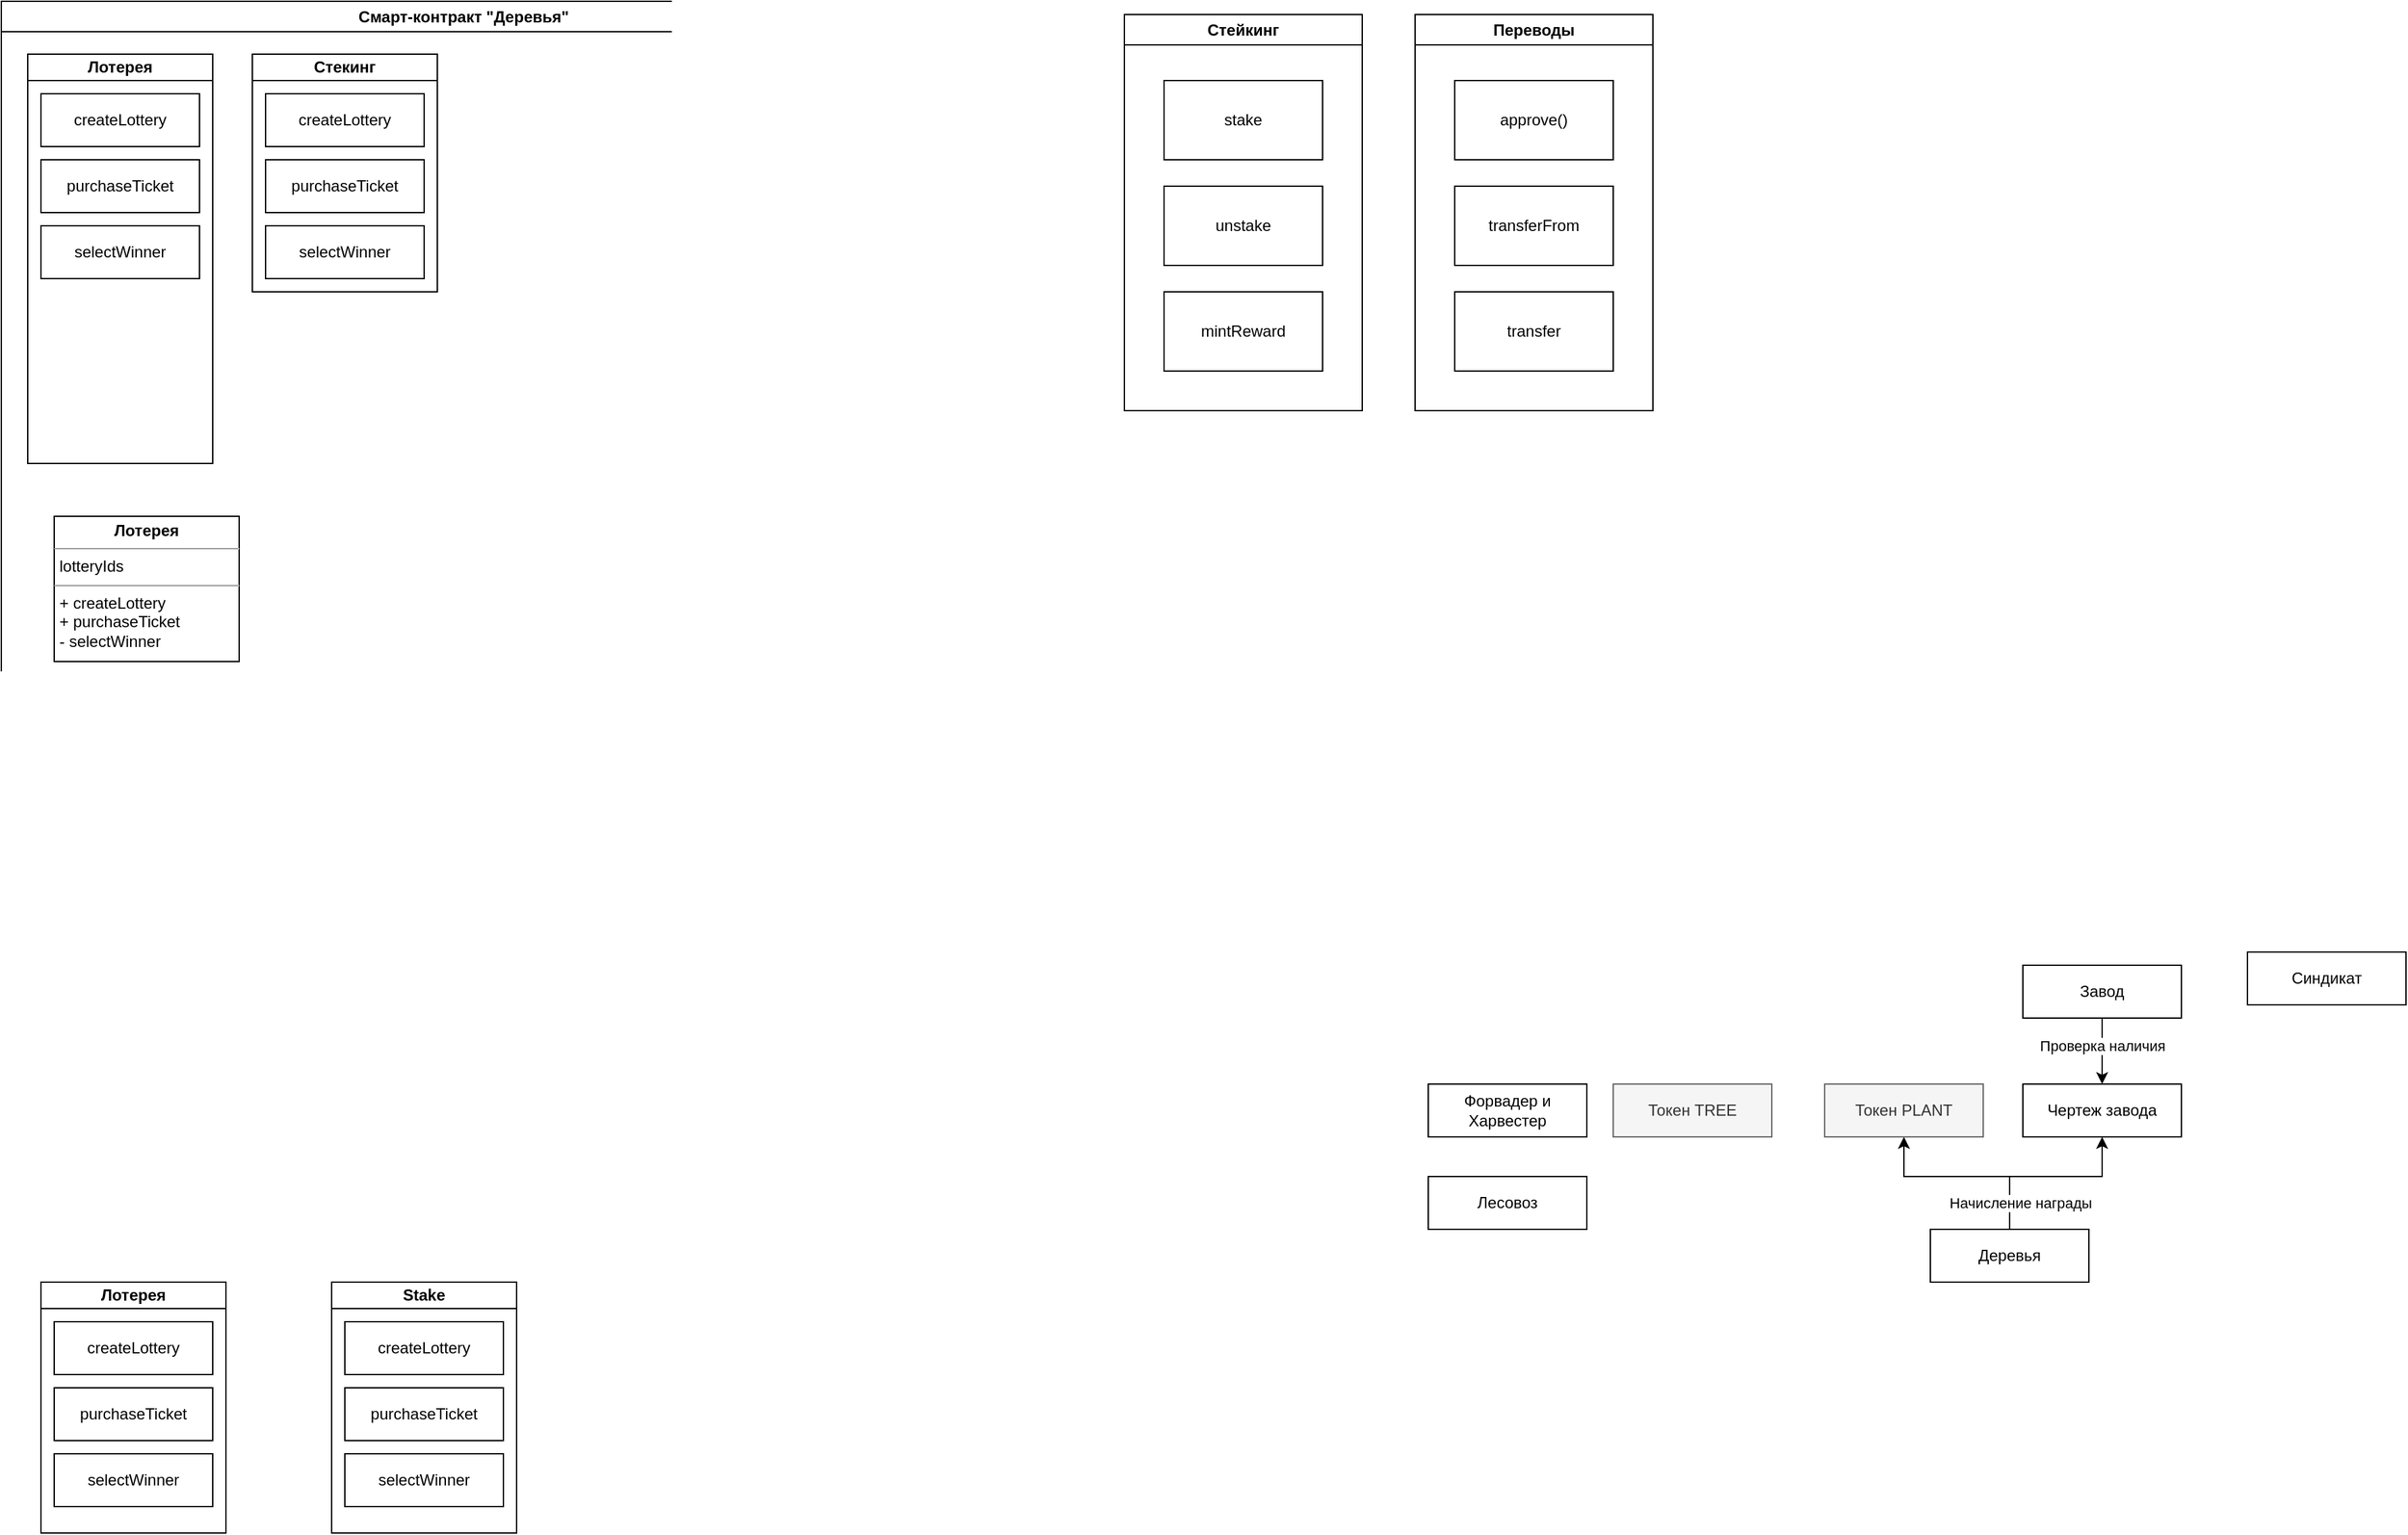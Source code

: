 <mxfile version="20.8.23" type="github">
  <diagram name="Страница 1" id="BOJsoSEfQLmtbxHjsDLz">
    <mxGraphModel dx="1247" dy="655" grid="1" gridSize="10" guides="1" tooltips="1" connect="1" arrows="1" fold="1" page="1" pageScale="1" pageWidth="1169" pageHeight="827" math="0" shadow="0">
      <root>
        <mxCell id="0" />
        <mxCell id="1" parent="0" />
        <mxCell id="nKu6EM1XER9Ci5rSMsAZ-1" value="Смарт-контракт &quot;Деревья&quot;" style="swimlane;whiteSpace=wrap;html=1;" vertex="1" parent="1">
          <mxGeometry x="210" y="200" width="700" height="730" as="geometry" />
        </mxCell>
        <mxCell id="nKu6EM1XER9Ci5rSMsAZ-3" value="Лотерея" style="swimlane;whiteSpace=wrap;html=1;startSize=20;" vertex="1" parent="nKu6EM1XER9Ci5rSMsAZ-1">
          <mxGeometry x="20" y="40" width="140" height="310" as="geometry" />
        </mxCell>
        <mxCell id="nKu6EM1XER9Ci5rSMsAZ-4" value="createLottery" style="rounded=0;whiteSpace=wrap;html=1;" vertex="1" parent="nKu6EM1XER9Ci5rSMsAZ-3">
          <mxGeometry x="10" y="30" width="120" height="40" as="geometry" />
        </mxCell>
        <mxCell id="nKu6EM1XER9Ci5rSMsAZ-5" value="purchaseTicket" style="rounded=0;whiteSpace=wrap;html=1;" vertex="1" parent="nKu6EM1XER9Ci5rSMsAZ-3">
          <mxGeometry x="10" y="80" width="120" height="40" as="geometry" />
        </mxCell>
        <mxCell id="nKu6EM1XER9Ci5rSMsAZ-6" value="selectWinner" style="rounded=0;whiteSpace=wrap;html=1;" vertex="1" parent="nKu6EM1XER9Ci5rSMsAZ-3">
          <mxGeometry x="10" y="130" width="120" height="40" as="geometry" />
        </mxCell>
        <mxCell id="nKu6EM1XER9Ci5rSMsAZ-15" value="Стекинг" style="swimlane;whiteSpace=wrap;html=1;startSize=20;" vertex="1" parent="nKu6EM1XER9Ci5rSMsAZ-1">
          <mxGeometry x="190" y="40" width="140" height="180" as="geometry" />
        </mxCell>
        <mxCell id="nKu6EM1XER9Ci5rSMsAZ-16" value="createLottery" style="rounded=0;whiteSpace=wrap;html=1;" vertex="1" parent="nKu6EM1XER9Ci5rSMsAZ-15">
          <mxGeometry x="10" y="30" width="120" height="40" as="geometry" />
        </mxCell>
        <mxCell id="nKu6EM1XER9Ci5rSMsAZ-17" value="purchaseTicket" style="rounded=0;whiteSpace=wrap;html=1;" vertex="1" parent="nKu6EM1XER9Ci5rSMsAZ-15">
          <mxGeometry x="10" y="80" width="120" height="40" as="geometry" />
        </mxCell>
        <mxCell id="nKu6EM1XER9Ci5rSMsAZ-18" value="selectWinner" style="rounded=0;whiteSpace=wrap;html=1;" vertex="1" parent="nKu6EM1XER9Ci5rSMsAZ-15">
          <mxGeometry x="10" y="130" width="120" height="40" as="geometry" />
        </mxCell>
        <mxCell id="nKu6EM1XER9Ci5rSMsAZ-38" value="&lt;p style=&quot;margin:0px;margin-top:4px;text-align:center;&quot;&gt;&lt;b&gt;Лотерея&lt;/b&gt;&lt;/p&gt;&lt;hr size=&quot;1&quot;&gt;&lt;p style=&quot;margin:0px;margin-left:4px;&quot;&gt;lotteryIds&lt;/p&gt;&lt;hr size=&quot;1&quot;&gt;&lt;p style=&quot;margin:0px;margin-left:4px;&quot;&gt;+ createLottery&lt;/p&gt;&lt;p style=&quot;margin:0px;margin-left:4px;&quot;&gt;+ purchaseTicket&lt;br&gt;&lt;/p&gt;&lt;p style=&quot;margin:0px;margin-left:4px;&quot;&gt;- selectWinner&lt;br&gt;&lt;/p&gt;" style="verticalAlign=top;align=left;overflow=fill;fontSize=12;fontFamily=Helvetica;html=1;" vertex="1" parent="nKu6EM1XER9Ci5rSMsAZ-1">
          <mxGeometry x="40" y="390" width="140" height="110" as="geometry" />
        </mxCell>
        <mxCell id="nKu6EM1XER9Ci5rSMsAZ-7" value="Стейкинг" style="swimlane;whiteSpace=wrap;html=1;" vertex="1" parent="1">
          <mxGeometry x="1060" y="210" width="180" height="300" as="geometry" />
        </mxCell>
        <mxCell id="nKu6EM1XER9Ci5rSMsAZ-8" value="stake" style="rounded=0;whiteSpace=wrap;html=1;" vertex="1" parent="nKu6EM1XER9Ci5rSMsAZ-7">
          <mxGeometry x="30" y="50" width="120" height="60" as="geometry" />
        </mxCell>
        <mxCell id="nKu6EM1XER9Ci5rSMsAZ-9" value="unstake" style="rounded=0;whiteSpace=wrap;html=1;" vertex="1" parent="nKu6EM1XER9Ci5rSMsAZ-7">
          <mxGeometry x="30" y="130" width="120" height="60" as="geometry" />
        </mxCell>
        <mxCell id="nKu6EM1XER9Ci5rSMsAZ-10" value="mintReward" style="rounded=0;whiteSpace=wrap;html=1;" vertex="1" parent="nKu6EM1XER9Ci5rSMsAZ-7">
          <mxGeometry x="30" y="210" width="120" height="60" as="geometry" />
        </mxCell>
        <mxCell id="nKu6EM1XER9Ci5rSMsAZ-11" value="Переводы" style="swimlane;whiteSpace=wrap;html=1;" vertex="1" parent="1">
          <mxGeometry x="1280" y="210" width="180" height="300" as="geometry" />
        </mxCell>
        <mxCell id="nKu6EM1XER9Ci5rSMsAZ-12" value="approve()" style="rounded=0;whiteSpace=wrap;html=1;" vertex="1" parent="nKu6EM1XER9Ci5rSMsAZ-11">
          <mxGeometry x="30" y="50" width="120" height="60" as="geometry" />
        </mxCell>
        <mxCell id="nKu6EM1XER9Ci5rSMsAZ-13" value="transferFrom" style="rounded=0;whiteSpace=wrap;html=1;" vertex="1" parent="nKu6EM1XER9Ci5rSMsAZ-11">
          <mxGeometry x="30" y="130" width="120" height="60" as="geometry" />
        </mxCell>
        <mxCell id="nKu6EM1XER9Ci5rSMsAZ-14" value="transfer" style="rounded=0;whiteSpace=wrap;html=1;" vertex="1" parent="nKu6EM1XER9Ci5rSMsAZ-11">
          <mxGeometry x="30" y="210" width="120" height="60" as="geometry" />
        </mxCell>
        <mxCell id="nKu6EM1XER9Ci5rSMsAZ-56" style="edgeStyle=orthogonalEdgeStyle;rounded=0;orthogonalLoop=1;jettySize=auto;html=1;exitX=0.5;exitY=0;exitDx=0;exitDy=0;entryX=0.5;entryY=1;entryDx=0;entryDy=0;" edge="1" parent="1" source="nKu6EM1XER9Ci5rSMsAZ-39" target="nKu6EM1XER9Ci5rSMsAZ-54">
          <mxGeometry relative="1" as="geometry">
            <mxPoint x="1870" y="1060" as="targetPoint" />
            <Array as="points">
              <mxPoint x="1730" y="1090" />
              <mxPoint x="1800" y="1090" />
            </Array>
          </mxGeometry>
        </mxCell>
        <mxCell id="nKu6EM1XER9Ci5rSMsAZ-58" style="edgeStyle=orthogonalEdgeStyle;rounded=0;orthogonalLoop=1;jettySize=auto;html=1;" edge="1" parent="1" source="nKu6EM1XER9Ci5rSMsAZ-39" target="nKu6EM1XER9Ci5rSMsAZ-49">
          <mxGeometry relative="1" as="geometry">
            <Array as="points">
              <mxPoint x="1730" y="1090" />
              <mxPoint x="1650" y="1090" />
            </Array>
          </mxGeometry>
        </mxCell>
        <mxCell id="nKu6EM1XER9Ci5rSMsAZ-60" value="Начисление награды" style="edgeLabel;html=1;align=center;verticalAlign=middle;resizable=0;points=[];" vertex="1" connectable="0" parent="nKu6EM1XER9Ci5rSMsAZ-58">
          <mxGeometry x="-0.15" relative="1" as="geometry">
            <mxPoint x="32" y="20" as="offset" />
          </mxGeometry>
        </mxCell>
        <mxCell id="nKu6EM1XER9Ci5rSMsAZ-39" value="Деревья" style="rounded=0;whiteSpace=wrap;html=1;" vertex="1" parent="1">
          <mxGeometry x="1670" y="1130" width="120" height="40" as="geometry" />
        </mxCell>
        <mxCell id="nKu6EM1XER9Ci5rSMsAZ-40" value="Лотерея" style="swimlane;whiteSpace=wrap;html=1;startSize=20;" vertex="1" parent="1">
          <mxGeometry x="240" y="1170" width="140" height="190" as="geometry" />
        </mxCell>
        <mxCell id="nKu6EM1XER9Ci5rSMsAZ-41" value="createLottery" style="rounded=0;whiteSpace=wrap;html=1;" vertex="1" parent="nKu6EM1XER9Ci5rSMsAZ-40">
          <mxGeometry x="10" y="30" width="120" height="40" as="geometry" />
        </mxCell>
        <mxCell id="nKu6EM1XER9Ci5rSMsAZ-42" value="purchaseTicket" style="rounded=0;whiteSpace=wrap;html=1;" vertex="1" parent="nKu6EM1XER9Ci5rSMsAZ-40">
          <mxGeometry x="10" y="80" width="120" height="40" as="geometry" />
        </mxCell>
        <mxCell id="nKu6EM1XER9Ci5rSMsAZ-43" value="selectWinner" style="rounded=0;whiteSpace=wrap;html=1;" vertex="1" parent="nKu6EM1XER9Ci5rSMsAZ-40">
          <mxGeometry x="10" y="130" width="120" height="40" as="geometry" />
        </mxCell>
        <mxCell id="nKu6EM1XER9Ci5rSMsAZ-44" value="Stake" style="swimlane;whiteSpace=wrap;html=1;startSize=20;" vertex="1" parent="1">
          <mxGeometry x="460" y="1170" width="140" height="190" as="geometry" />
        </mxCell>
        <mxCell id="nKu6EM1XER9Ci5rSMsAZ-45" value="createLottery" style="rounded=0;whiteSpace=wrap;html=1;" vertex="1" parent="nKu6EM1XER9Ci5rSMsAZ-44">
          <mxGeometry x="10" y="30" width="120" height="40" as="geometry" />
        </mxCell>
        <mxCell id="nKu6EM1XER9Ci5rSMsAZ-46" value="purchaseTicket" style="rounded=0;whiteSpace=wrap;html=1;" vertex="1" parent="nKu6EM1XER9Ci5rSMsAZ-44">
          <mxGeometry x="10" y="80" width="120" height="40" as="geometry" />
        </mxCell>
        <mxCell id="nKu6EM1XER9Ci5rSMsAZ-47" value="selectWinner" style="rounded=0;whiteSpace=wrap;html=1;" vertex="1" parent="nKu6EM1XER9Ci5rSMsAZ-44">
          <mxGeometry x="10" y="130" width="120" height="40" as="geometry" />
        </mxCell>
        <mxCell id="nKu6EM1XER9Ci5rSMsAZ-49" value="Токен PLANT" style="rounded=0;whiteSpace=wrap;html=1;fillColor=#f5f5f5;fontColor=#333333;strokeColor=#666666;" vertex="1" parent="1">
          <mxGeometry x="1590" y="1020" width="120" height="40" as="geometry" />
        </mxCell>
        <mxCell id="nKu6EM1XER9Ci5rSMsAZ-50" value="Токен TREE" style="rounded=0;whiteSpace=wrap;html=1;fillColor=#f5f5f5;fontColor=#333333;strokeColor=#666666;" vertex="1" parent="1">
          <mxGeometry x="1430" y="1020" width="120" height="40" as="geometry" />
        </mxCell>
        <mxCell id="nKu6EM1XER9Ci5rSMsAZ-51" value="Форвадер и Харвестер" style="rounded=0;whiteSpace=wrap;html=1;" vertex="1" parent="1">
          <mxGeometry x="1290" y="1020" width="120" height="40" as="geometry" />
        </mxCell>
        <mxCell id="nKu6EM1XER9Ci5rSMsAZ-52" value="Лесовоз" style="rounded=0;whiteSpace=wrap;html=1;" vertex="1" parent="1">
          <mxGeometry x="1290" y="1090" width="120" height="40" as="geometry" />
        </mxCell>
        <mxCell id="nKu6EM1XER9Ci5rSMsAZ-69" style="edgeStyle=orthogonalEdgeStyle;rounded=0;orthogonalLoop=1;jettySize=auto;html=1;startArrow=none;startFill=0;endArrow=classic;endFill=1;" edge="1" parent="1" source="nKu6EM1XER9Ci5rSMsAZ-53" target="nKu6EM1XER9Ci5rSMsAZ-54">
          <mxGeometry relative="1" as="geometry" />
        </mxCell>
        <mxCell id="nKu6EM1XER9Ci5rSMsAZ-70" value="Проверка наличия" style="edgeLabel;html=1;align=center;verticalAlign=middle;resizable=0;points=[];" vertex="1" connectable="0" parent="nKu6EM1XER9Ci5rSMsAZ-69">
          <mxGeometry x="-0.188" relative="1" as="geometry">
            <mxPoint as="offset" />
          </mxGeometry>
        </mxCell>
        <mxCell id="nKu6EM1XER9Ci5rSMsAZ-53" value="Завод" style="rounded=0;whiteSpace=wrap;html=1;" vertex="1" parent="1">
          <mxGeometry x="1740" y="930" width="120" height="40" as="geometry" />
        </mxCell>
        <mxCell id="nKu6EM1XER9Ci5rSMsAZ-54" value="Чертеж завода" style="rounded=0;whiteSpace=wrap;html=1;" vertex="1" parent="1">
          <mxGeometry x="1740" y="1020" width="120" height="40" as="geometry" />
        </mxCell>
        <mxCell id="nKu6EM1XER9Ci5rSMsAZ-55" value="Синдикат" style="rounded=0;whiteSpace=wrap;html=1;" vertex="1" parent="1">
          <mxGeometry x="1910" y="920" width="120" height="40" as="geometry" />
        </mxCell>
      </root>
    </mxGraphModel>
  </diagram>
</mxfile>
